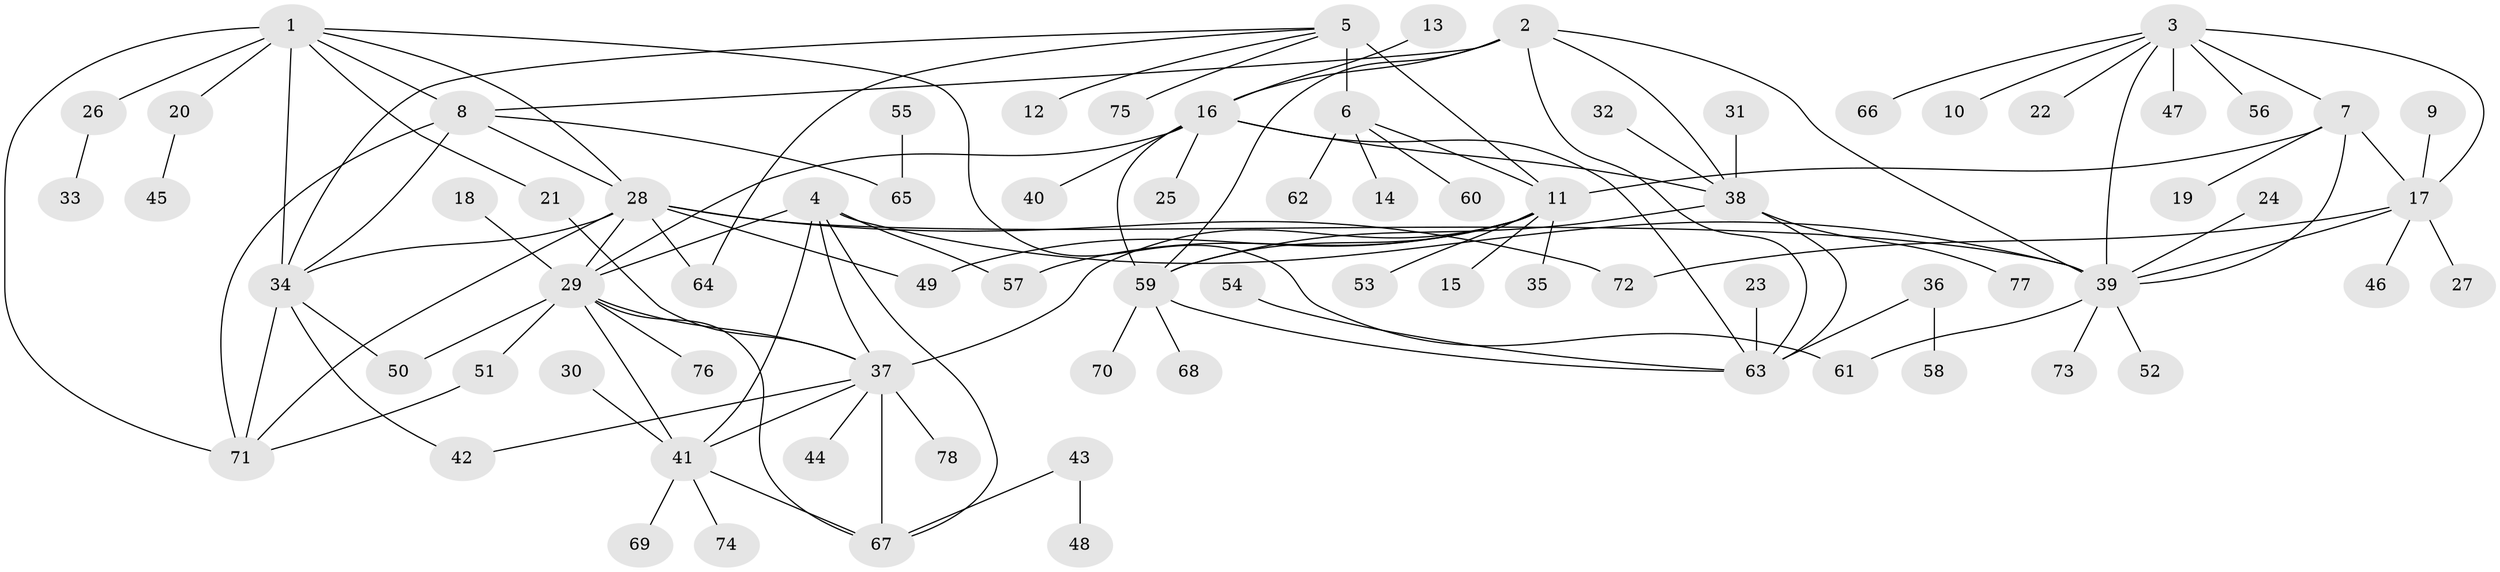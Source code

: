 // original degree distribution, {8: 0.05454545454545454, 7: 0.03636363636363636, 6: 0.05454545454545454, 10: 0.01818181818181818, 9: 0.01818181818181818, 12: 0.00909090909090909, 11: 0.00909090909090909, 13: 0.00909090909090909, 5: 0.01818181818181818, 1: 0.5545454545454546, 2: 0.19090909090909092, 3: 0.02727272727272727}
// Generated by graph-tools (version 1.1) at 2025/37/03/04/25 23:37:48]
// undirected, 78 vertices, 114 edges
graph export_dot {
  node [color=gray90,style=filled];
  1;
  2;
  3;
  4;
  5;
  6;
  7;
  8;
  9;
  10;
  11;
  12;
  13;
  14;
  15;
  16;
  17;
  18;
  19;
  20;
  21;
  22;
  23;
  24;
  25;
  26;
  27;
  28;
  29;
  30;
  31;
  32;
  33;
  34;
  35;
  36;
  37;
  38;
  39;
  40;
  41;
  42;
  43;
  44;
  45;
  46;
  47;
  48;
  49;
  50;
  51;
  52;
  53;
  54;
  55;
  56;
  57;
  58;
  59;
  60;
  61;
  62;
  63;
  64;
  65;
  66;
  67;
  68;
  69;
  70;
  71;
  72;
  73;
  74;
  75;
  76;
  77;
  78;
  1 -- 8 [weight=1.0];
  1 -- 20 [weight=1.0];
  1 -- 21 [weight=1.0];
  1 -- 26 [weight=1.0];
  1 -- 28 [weight=1.0];
  1 -- 34 [weight=1.0];
  1 -- 61 [weight=1.0];
  1 -- 71 [weight=1.0];
  2 -- 8 [weight=1.0];
  2 -- 16 [weight=1.0];
  2 -- 38 [weight=1.0];
  2 -- 39 [weight=1.0];
  2 -- 59 [weight=1.0];
  2 -- 63 [weight=1.0];
  3 -- 7 [weight=2.0];
  3 -- 10 [weight=1.0];
  3 -- 17 [weight=2.0];
  3 -- 22 [weight=1.0];
  3 -- 39 [weight=2.0];
  3 -- 47 [weight=1.0];
  3 -- 56 [weight=1.0];
  3 -- 66 [weight=1.0];
  4 -- 29 [weight=1.0];
  4 -- 37 [weight=1.0];
  4 -- 39 [weight=1.0];
  4 -- 41 [weight=1.0];
  4 -- 57 [weight=1.0];
  4 -- 67 [weight=1.0];
  5 -- 6 [weight=4.0];
  5 -- 11 [weight=2.0];
  5 -- 12 [weight=1.0];
  5 -- 34 [weight=1.0];
  5 -- 64 [weight=1.0];
  5 -- 75 [weight=1.0];
  6 -- 11 [weight=2.0];
  6 -- 14 [weight=1.0];
  6 -- 60 [weight=1.0];
  6 -- 62 [weight=1.0];
  7 -- 11 [weight=1.0];
  7 -- 17 [weight=1.0];
  7 -- 19 [weight=1.0];
  7 -- 39 [weight=1.0];
  8 -- 28 [weight=1.0];
  8 -- 34 [weight=1.0];
  8 -- 65 [weight=1.0];
  8 -- 71 [weight=1.0];
  9 -- 17 [weight=1.0];
  11 -- 15 [weight=1.0];
  11 -- 35 [weight=1.0];
  11 -- 37 [weight=1.0];
  11 -- 49 [weight=1.0];
  11 -- 53 [weight=1.0];
  11 -- 57 [weight=1.0];
  11 -- 59 [weight=1.0];
  13 -- 16 [weight=1.0];
  16 -- 25 [weight=1.0];
  16 -- 29 [weight=1.0];
  16 -- 38 [weight=1.0];
  16 -- 40 [weight=1.0];
  16 -- 59 [weight=1.0];
  16 -- 63 [weight=1.0];
  17 -- 27 [weight=1.0];
  17 -- 39 [weight=1.0];
  17 -- 46 [weight=1.0];
  17 -- 72 [weight=1.0];
  18 -- 29 [weight=1.0];
  20 -- 45 [weight=1.0];
  21 -- 37 [weight=1.0];
  23 -- 63 [weight=1.0];
  24 -- 39 [weight=1.0];
  26 -- 33 [weight=1.0];
  28 -- 29 [weight=1.0];
  28 -- 34 [weight=1.0];
  28 -- 39 [weight=1.0];
  28 -- 49 [weight=1.0];
  28 -- 64 [weight=1.0];
  28 -- 71 [weight=1.0];
  28 -- 72 [weight=1.0];
  29 -- 37 [weight=1.0];
  29 -- 41 [weight=1.0];
  29 -- 50 [weight=1.0];
  29 -- 51 [weight=1.0];
  29 -- 67 [weight=1.0];
  29 -- 76 [weight=1.0];
  30 -- 41 [weight=1.0];
  31 -- 38 [weight=1.0];
  32 -- 38 [weight=1.0];
  34 -- 42 [weight=1.0];
  34 -- 50 [weight=1.0];
  34 -- 71 [weight=1.0];
  36 -- 58 [weight=1.0];
  36 -- 63 [weight=1.0];
  37 -- 41 [weight=1.0];
  37 -- 42 [weight=1.0];
  37 -- 44 [weight=1.0];
  37 -- 67 [weight=1.0];
  37 -- 78 [weight=1.0];
  38 -- 59 [weight=1.0];
  38 -- 63 [weight=1.0];
  38 -- 77 [weight=1.0];
  39 -- 52 [weight=1.0];
  39 -- 61 [weight=1.0];
  39 -- 73 [weight=1.0];
  41 -- 67 [weight=1.0];
  41 -- 69 [weight=1.0];
  41 -- 74 [weight=1.0];
  43 -- 48 [weight=1.0];
  43 -- 67 [weight=1.0];
  51 -- 71 [weight=1.0];
  54 -- 63 [weight=1.0];
  55 -- 65 [weight=1.0];
  59 -- 63 [weight=1.0];
  59 -- 68 [weight=1.0];
  59 -- 70 [weight=1.0];
}
